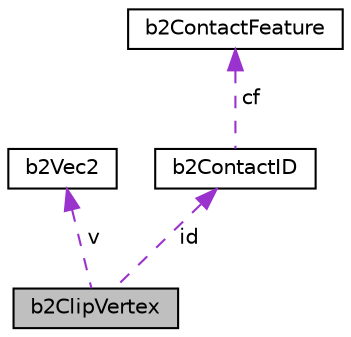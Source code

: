 digraph "b2ClipVertex"
{
 // LATEX_PDF_SIZE
  edge [fontname="Helvetica",fontsize="10",labelfontname="Helvetica",labelfontsize="10"];
  node [fontname="Helvetica",fontsize="10",shape=record];
  Node1 [label="b2ClipVertex",height=0.2,width=0.4,color="black", fillcolor="grey75", style="filled", fontcolor="black",tooltip="Used for computing contact manifolds."];
  Node2 -> Node1 [dir="back",color="darkorchid3",fontsize="10",style="dashed",label=" v" ];
  Node2 [label="b2Vec2",height=0.2,width=0.4,color="black", fillcolor="white", style="filled",URL="$structb2Vec2.html",tooltip="A 2D column vector."];
  Node3 -> Node1 [dir="back",color="darkorchid3",fontsize="10",style="dashed",label=" id" ];
  Node3 [label="b2ContactID",height=0.2,width=0.4,color="black", fillcolor="white", style="filled",URL="$unionb2ContactID.html",tooltip="Contact ids to facilitate warm starting."];
  Node4 -> Node3 [dir="back",color="darkorchid3",fontsize="10",style="dashed",label=" cf" ];
  Node4 [label="b2ContactFeature",height=0.2,width=0.4,color="black", fillcolor="white", style="filled",URL="$structb2ContactFeature.html",tooltip=" "];
}

